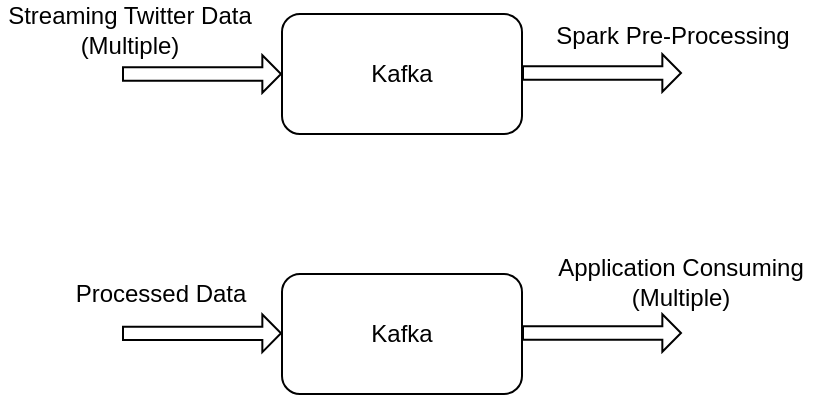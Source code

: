 <mxfile version="15.7.4" type="github">
  <diagram id="uWumjBzfKK-DYcUcIWJ8" name="Page-1">
    <mxGraphModel dx="707" dy="301" grid="1" gridSize="10" guides="1" tooltips="1" connect="1" arrows="1" fold="1" page="1" pageScale="1" pageWidth="827" pageHeight="1169" math="0" shadow="0">
      <root>
        <mxCell id="0" />
        <mxCell id="1" parent="0" />
        <mxCell id="evFKgA1f6qNcx_To9XT_-1" value="Kafka" style="rounded=1;whiteSpace=wrap;html=1;" vertex="1" parent="1">
          <mxGeometry x="240" y="90" width="120" height="60" as="geometry" />
        </mxCell>
        <mxCell id="evFKgA1f6qNcx_To9XT_-2" value="" style="shape=flexArrow;endArrow=classic;html=1;rounded=0;entryX=0;entryY=0.5;entryDx=0;entryDy=0;endWidth=11.111;endSize=2.777;width=6.667;" edge="1" parent="1" target="evFKgA1f6qNcx_To9XT_-1">
          <mxGeometry width="50" height="50" relative="1" as="geometry">
            <mxPoint x="160" y="120" as="sourcePoint" />
            <mxPoint x="160" y="100" as="targetPoint" />
          </mxGeometry>
        </mxCell>
        <mxCell id="evFKgA1f6qNcx_To9XT_-3" value="" style="shape=flexArrow;endArrow=classic;html=1;rounded=0;entryX=0;entryY=0.5;entryDx=0;entryDy=0;endWidth=11.111;endSize=2.777;width=6.667;" edge="1" parent="1">
          <mxGeometry width="50" height="50" relative="1" as="geometry">
            <mxPoint x="360" y="119.5" as="sourcePoint" />
            <mxPoint x="440" y="119.5" as="targetPoint" />
          </mxGeometry>
        </mxCell>
        <mxCell id="evFKgA1f6qNcx_To9XT_-4" value="Streaming Twitter Data&lt;br&gt;(Multiple)" style="text;html=1;strokeColor=none;fillColor=none;align=center;verticalAlign=middle;whiteSpace=wrap;rounded=0;" vertex="1" parent="1">
          <mxGeometry x="99" y="83" width="130" height="30" as="geometry" />
        </mxCell>
        <mxCell id="evFKgA1f6qNcx_To9XT_-6" value="Spark Pre-Processing" style="text;html=1;align=center;verticalAlign=middle;resizable=0;points=[];autosize=1;strokeColor=none;fillColor=none;" vertex="1" parent="1">
          <mxGeometry x="370" y="91" width="130" height="20" as="geometry" />
        </mxCell>
        <mxCell id="evFKgA1f6qNcx_To9XT_-7" value="Kafka" style="rounded=1;whiteSpace=wrap;html=1;" vertex="1" parent="1">
          <mxGeometry x="240" y="220" width="120" height="60" as="geometry" />
        </mxCell>
        <mxCell id="evFKgA1f6qNcx_To9XT_-8" value="" style="shape=flexArrow;endArrow=classic;html=1;rounded=0;entryX=0;entryY=0.5;entryDx=0;entryDy=0;endWidth=11.111;endSize=2.777;width=6.667;" edge="1" parent="1">
          <mxGeometry width="50" height="50" relative="1" as="geometry">
            <mxPoint x="160.0" y="249.66" as="sourcePoint" />
            <mxPoint x="240.0" y="249.66" as="targetPoint" />
          </mxGeometry>
        </mxCell>
        <mxCell id="evFKgA1f6qNcx_To9XT_-9" value="Processed Data" style="text;html=1;align=center;verticalAlign=middle;resizable=0;points=[];autosize=1;strokeColor=none;fillColor=none;" vertex="1" parent="1">
          <mxGeometry x="129" y="220" width="100" height="20" as="geometry" />
        </mxCell>
        <mxCell id="evFKgA1f6qNcx_To9XT_-10" value="" style="shape=flexArrow;endArrow=classic;html=1;rounded=0;entryX=0;entryY=0.5;entryDx=0;entryDy=0;endWidth=11.111;endSize=2.777;width=6.667;" edge="1" parent="1">
          <mxGeometry width="50" height="50" relative="1" as="geometry">
            <mxPoint x="360" y="249.5" as="sourcePoint" />
            <mxPoint x="440" y="249.5" as="targetPoint" />
          </mxGeometry>
        </mxCell>
        <mxCell id="evFKgA1f6qNcx_To9XT_-11" value="Application Consuming&lt;br&gt;(Multiple)" style="text;html=1;align=center;verticalAlign=middle;resizable=0;points=[];autosize=1;strokeColor=none;fillColor=none;" vertex="1" parent="1">
          <mxGeometry x="369" y="209" width="140" height="30" as="geometry" />
        </mxCell>
      </root>
    </mxGraphModel>
  </diagram>
</mxfile>
